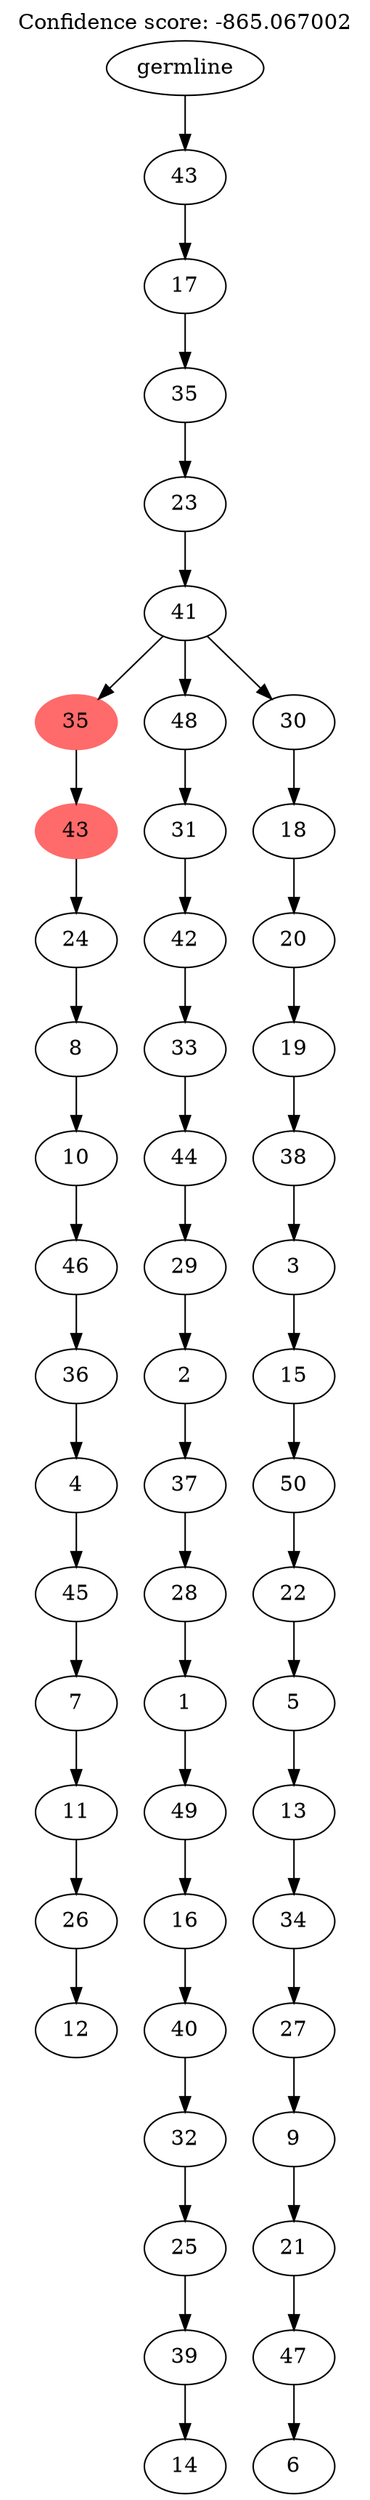 digraph g {
	"51" -> "52";
	"52" [label="12"];
	"50" -> "51";
	"51" [label="26"];
	"49" -> "50";
	"50" [label="11"];
	"48" -> "49";
	"49" [label="7"];
	"47" -> "48";
	"48" [label="45"];
	"46" -> "47";
	"47" [label="4"];
	"45" -> "46";
	"46" [label="36"];
	"44" -> "45";
	"45" [label="46"];
	"43" -> "44";
	"44" [label="10"];
	"42" -> "43";
	"43" [label="8"];
	"41" -> "42";
	"42" [label="24"];
	"40" -> "41";
	"41" [color=indianred1, style=filled, label="43"];
	"38" -> "39";
	"39" [label="14"];
	"37" -> "38";
	"38" [label="39"];
	"36" -> "37";
	"37" [label="25"];
	"35" -> "36";
	"36" [label="32"];
	"34" -> "35";
	"35" [label="40"];
	"33" -> "34";
	"34" [label="16"];
	"32" -> "33";
	"33" [label="49"];
	"31" -> "32";
	"32" [label="1"];
	"30" -> "31";
	"31" [label="28"];
	"29" -> "30";
	"30" [label="37"];
	"28" -> "29";
	"29" [label="2"];
	"27" -> "28";
	"28" [label="29"];
	"26" -> "27";
	"27" [label="44"];
	"25" -> "26";
	"26" [label="33"];
	"24" -> "25";
	"25" [label="42"];
	"23" -> "24";
	"24" [label="31"];
	"21" -> "22";
	"22" [label="6"];
	"20" -> "21";
	"21" [label="47"];
	"19" -> "20";
	"20" [label="21"];
	"18" -> "19";
	"19" [label="9"];
	"17" -> "18";
	"18" [label="27"];
	"16" -> "17";
	"17" [label="34"];
	"15" -> "16";
	"16" [label="13"];
	"14" -> "15";
	"15" [label="5"];
	"13" -> "14";
	"14" [label="22"];
	"12" -> "13";
	"13" [label="50"];
	"11" -> "12";
	"12" [label="15"];
	"10" -> "11";
	"11" [label="3"];
	"9" -> "10";
	"10" [label="38"];
	"8" -> "9";
	"9" [label="19"];
	"7" -> "8";
	"8" [label="20"];
	"6" -> "7";
	"7" [label="18"];
	"5" -> "6";
	"6" [label="30"];
	"5" -> "23";
	"23" [label="48"];
	"5" -> "40";
	"40" [color=indianred1, style=filled, label="35"];
	"4" -> "5";
	"5" [label="41"];
	"3" -> "4";
	"4" [label="23"];
	"2" -> "3";
	"3" [label="35"];
	"1" -> "2";
	"2" [label="17"];
	"0" -> "1";
	"1" [label="43"];
	"0" [label="germline"];
	labelloc="t";
	label="Confidence score: -865.067002";
}
